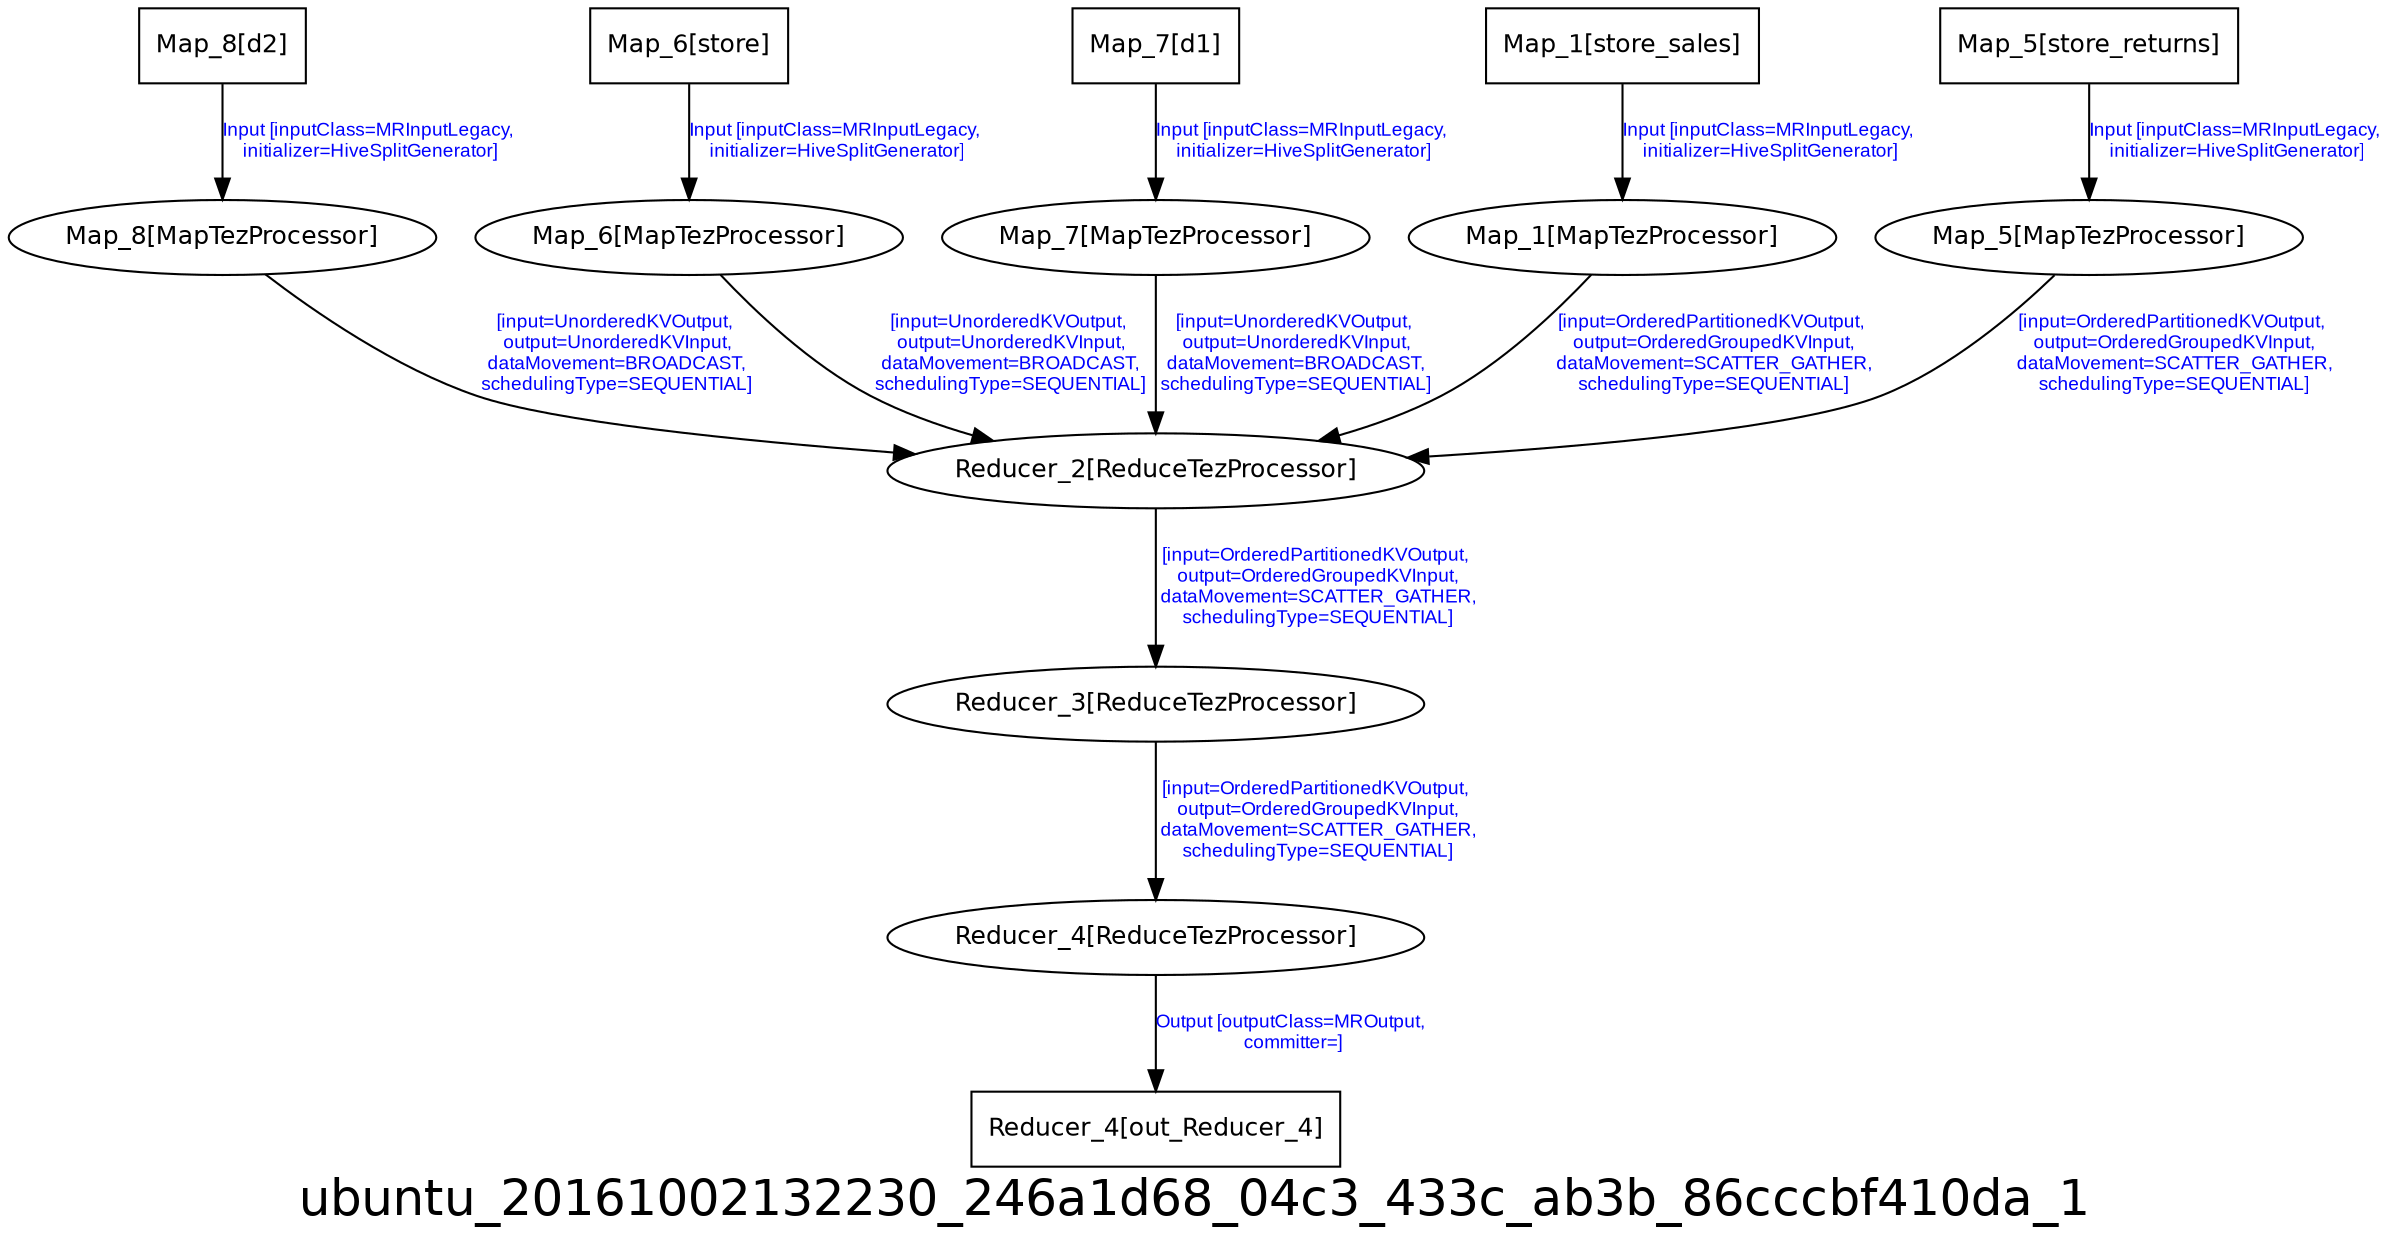 digraph ubuntu_20161002132230_246a1d68_04c3_433c_ab3b_86cccbf410da_1 {
graph [ label="ubuntu_20161002132230_246a1d68_04c3_433c_ab3b_86cccbf410da_1", fontsize=24, fontname=Helvetica];
node [fontsize=12, fontname=Helvetica];
edge [fontsize=9, fontcolor=blue, fontname=Arial];
"ubuntu_20161002132230_246a1d68_04c3_433c_ab3b_86cccbf410da_1.Map_8_d2" [ label = "Map_8[d2]", shape = "box" ];
"ubuntu_20161002132230_246a1d68_04c3_433c_ab3b_86cccbf410da_1.Map_8_d2" -> "ubuntu_20161002132230_246a1d68_04c3_433c_ab3b_86cccbf410da_1.Map_8" [ label = "Input [inputClass=MRInputLegacy,\n initializer=HiveSplitGenerator]" ];
"ubuntu_20161002132230_246a1d68_04c3_433c_ab3b_86cccbf410da_1.Map_6_store" [ label = "Map_6[store]", shape = "box" ];
"ubuntu_20161002132230_246a1d68_04c3_433c_ab3b_86cccbf410da_1.Map_6_store" -> "ubuntu_20161002132230_246a1d68_04c3_433c_ab3b_86cccbf410da_1.Map_6" [ label = "Input [inputClass=MRInputLegacy,\n initializer=HiveSplitGenerator]" ];
"ubuntu_20161002132230_246a1d68_04c3_433c_ab3b_86cccbf410da_1.Map_7" [ label = "Map_7[MapTezProcessor]" ];
"ubuntu_20161002132230_246a1d68_04c3_433c_ab3b_86cccbf410da_1.Map_7" -> "ubuntu_20161002132230_246a1d68_04c3_433c_ab3b_86cccbf410da_1.Reducer_2" [ label = "[input=UnorderedKVOutput,\n output=UnorderedKVInput,\n dataMovement=BROADCAST,\n schedulingType=SEQUENTIAL]" ];
"ubuntu_20161002132230_246a1d68_04c3_433c_ab3b_86cccbf410da_1.Reducer_4" [ label = "Reducer_4[ReduceTezProcessor]" ];
"ubuntu_20161002132230_246a1d68_04c3_433c_ab3b_86cccbf410da_1.Reducer_4" -> "ubuntu_20161002132230_246a1d68_04c3_433c_ab3b_86cccbf410da_1.Reducer_4_out_Reducer_4" [ label = "Output [outputClass=MROutput,\n committer=]" ];
"ubuntu_20161002132230_246a1d68_04c3_433c_ab3b_86cccbf410da_1.Reducer_4_out_Reducer_4" [ label = "Reducer_4[out_Reducer_4]", shape = "box" ];
"ubuntu_20161002132230_246a1d68_04c3_433c_ab3b_86cccbf410da_1.Map_1_store_sales" [ label = "Map_1[store_sales]", shape = "box" ];
"ubuntu_20161002132230_246a1d68_04c3_433c_ab3b_86cccbf410da_1.Map_1_store_sales" -> "ubuntu_20161002132230_246a1d68_04c3_433c_ab3b_86cccbf410da_1.Map_1" [ label = "Input [inputClass=MRInputLegacy,\n initializer=HiveSplitGenerator]" ];
"ubuntu_20161002132230_246a1d68_04c3_433c_ab3b_86cccbf410da_1.Map_5_store_returns" [ label = "Map_5[store_returns]", shape = "box" ];
"ubuntu_20161002132230_246a1d68_04c3_433c_ab3b_86cccbf410da_1.Map_5_store_returns" -> "ubuntu_20161002132230_246a1d68_04c3_433c_ab3b_86cccbf410da_1.Map_5" [ label = "Input [inputClass=MRInputLegacy,\n initializer=HiveSplitGenerator]" ];
"ubuntu_20161002132230_246a1d68_04c3_433c_ab3b_86cccbf410da_1.Map_7_d1" [ label = "Map_7[d1]", shape = "box" ];
"ubuntu_20161002132230_246a1d68_04c3_433c_ab3b_86cccbf410da_1.Map_7_d1" -> "ubuntu_20161002132230_246a1d68_04c3_433c_ab3b_86cccbf410da_1.Map_7" [ label = "Input [inputClass=MRInputLegacy,\n initializer=HiveSplitGenerator]" ];
"ubuntu_20161002132230_246a1d68_04c3_433c_ab3b_86cccbf410da_1.Map_8" [ label = "Map_8[MapTezProcessor]" ];
"ubuntu_20161002132230_246a1d68_04c3_433c_ab3b_86cccbf410da_1.Map_8" -> "ubuntu_20161002132230_246a1d68_04c3_433c_ab3b_86cccbf410da_1.Reducer_2" [ label = "[input=UnorderedKVOutput,\n output=UnorderedKVInput,\n dataMovement=BROADCAST,\n schedulingType=SEQUENTIAL]" ];
"ubuntu_20161002132230_246a1d68_04c3_433c_ab3b_86cccbf410da_1.Map_6" [ label = "Map_6[MapTezProcessor]" ];
"ubuntu_20161002132230_246a1d68_04c3_433c_ab3b_86cccbf410da_1.Map_6" -> "ubuntu_20161002132230_246a1d68_04c3_433c_ab3b_86cccbf410da_1.Reducer_2" [ label = "[input=UnorderedKVOutput,\n output=UnorderedKVInput,\n dataMovement=BROADCAST,\n schedulingType=SEQUENTIAL]" ];
"ubuntu_20161002132230_246a1d68_04c3_433c_ab3b_86cccbf410da_1.Map_1" [ label = "Map_1[MapTezProcessor]" ];
"ubuntu_20161002132230_246a1d68_04c3_433c_ab3b_86cccbf410da_1.Map_1" -> "ubuntu_20161002132230_246a1d68_04c3_433c_ab3b_86cccbf410da_1.Reducer_2" [ label = "[input=OrderedPartitionedKVOutput,\n output=OrderedGroupedKVInput,\n dataMovement=SCATTER_GATHER,\n schedulingType=SEQUENTIAL]" ];
"ubuntu_20161002132230_246a1d68_04c3_433c_ab3b_86cccbf410da_1.Reducer_3" [ label = "Reducer_3[ReduceTezProcessor]" ];
"ubuntu_20161002132230_246a1d68_04c3_433c_ab3b_86cccbf410da_1.Reducer_3" -> "ubuntu_20161002132230_246a1d68_04c3_433c_ab3b_86cccbf410da_1.Reducer_4" [ label = "[input=OrderedPartitionedKVOutput,\n output=OrderedGroupedKVInput,\n dataMovement=SCATTER_GATHER,\n schedulingType=SEQUENTIAL]" ];
"ubuntu_20161002132230_246a1d68_04c3_433c_ab3b_86cccbf410da_1.Reducer_2" [ label = "Reducer_2[ReduceTezProcessor]" ];
"ubuntu_20161002132230_246a1d68_04c3_433c_ab3b_86cccbf410da_1.Reducer_2" -> "ubuntu_20161002132230_246a1d68_04c3_433c_ab3b_86cccbf410da_1.Reducer_3" [ label = "[input=OrderedPartitionedKVOutput,\n output=OrderedGroupedKVInput,\n dataMovement=SCATTER_GATHER,\n schedulingType=SEQUENTIAL]" ];
"ubuntu_20161002132230_246a1d68_04c3_433c_ab3b_86cccbf410da_1.Map_5" [ label = "Map_5[MapTezProcessor]" ];
"ubuntu_20161002132230_246a1d68_04c3_433c_ab3b_86cccbf410da_1.Map_5" -> "ubuntu_20161002132230_246a1d68_04c3_433c_ab3b_86cccbf410da_1.Reducer_2" [ label = "[input=OrderedPartitionedKVOutput,\n output=OrderedGroupedKVInput,\n dataMovement=SCATTER_GATHER,\n schedulingType=SEQUENTIAL]" ];
}
